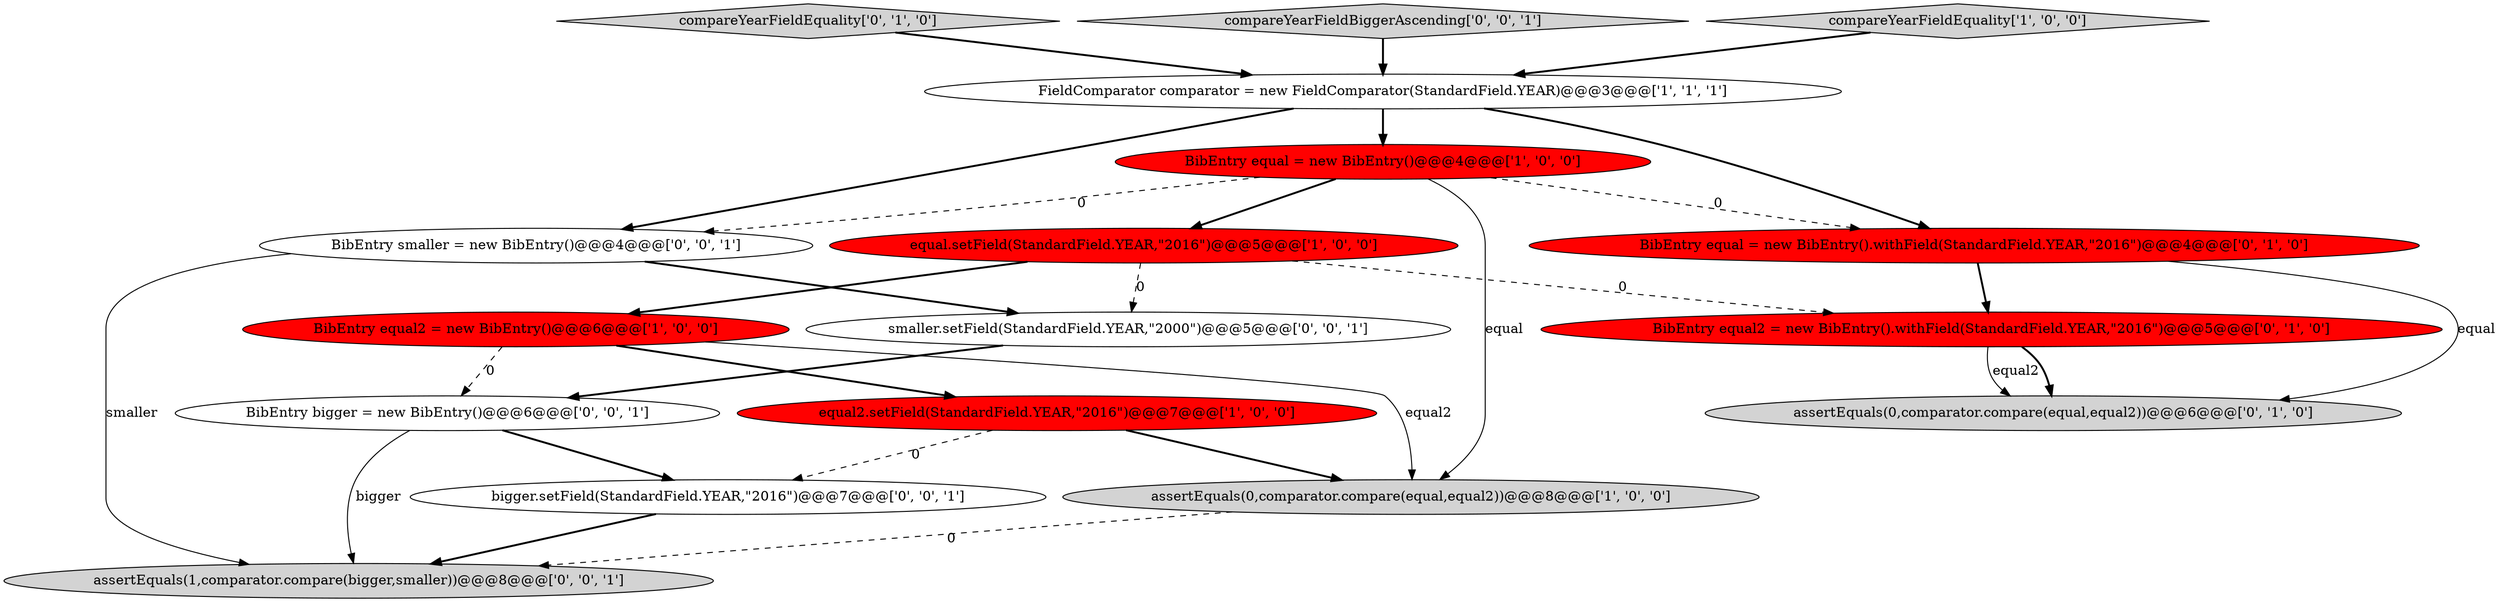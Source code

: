 digraph {
16 [style = filled, label = "BibEntry smaller = new BibEntry()@@@4@@@['0', '0', '1']", fillcolor = white, shape = ellipse image = "AAA0AAABBB3BBB"];
11 [style = filled, label = "BibEntry bigger = new BibEntry()@@@6@@@['0', '0', '1']", fillcolor = white, shape = ellipse image = "AAA0AAABBB3BBB"];
1 [style = filled, label = "equal2.setField(StandardField.YEAR,\"2016\")@@@7@@@['1', '0', '0']", fillcolor = red, shape = ellipse image = "AAA1AAABBB1BBB"];
5 [style = filled, label = "equal.setField(StandardField.YEAR,\"2016\")@@@5@@@['1', '0', '0']", fillcolor = red, shape = ellipse image = "AAA1AAABBB1BBB"];
3 [style = filled, label = "BibEntry equal2 = new BibEntry()@@@6@@@['1', '0', '0']", fillcolor = red, shape = ellipse image = "AAA1AAABBB1BBB"];
9 [style = filled, label = "assertEquals(0,comparator.compare(equal,equal2))@@@6@@@['0', '1', '0']", fillcolor = lightgray, shape = ellipse image = "AAA0AAABBB2BBB"];
7 [style = filled, label = "compareYearFieldEquality['0', '1', '0']", fillcolor = lightgray, shape = diamond image = "AAA0AAABBB2BBB"];
15 [style = filled, label = "bigger.setField(StandardField.YEAR,\"2016\")@@@7@@@['0', '0', '1']", fillcolor = white, shape = ellipse image = "AAA0AAABBB3BBB"];
8 [style = filled, label = "BibEntry equal2 = new BibEntry().withField(StandardField.YEAR,\"2016\")@@@5@@@['0', '1', '0']", fillcolor = red, shape = ellipse image = "AAA1AAABBB2BBB"];
0 [style = filled, label = "assertEquals(0,comparator.compare(equal,equal2))@@@8@@@['1', '0', '0']", fillcolor = lightgray, shape = ellipse image = "AAA0AAABBB1BBB"];
12 [style = filled, label = "assertEquals(1,comparator.compare(bigger,smaller))@@@8@@@['0', '0', '1']", fillcolor = lightgray, shape = ellipse image = "AAA0AAABBB3BBB"];
13 [style = filled, label = "compareYearFieldBiggerAscending['0', '0', '1']", fillcolor = lightgray, shape = diamond image = "AAA0AAABBB3BBB"];
10 [style = filled, label = "BibEntry equal = new BibEntry().withField(StandardField.YEAR,\"2016\")@@@4@@@['0', '1', '0']", fillcolor = red, shape = ellipse image = "AAA1AAABBB2BBB"];
14 [style = filled, label = "smaller.setField(StandardField.YEAR,\"2000\")@@@5@@@['0', '0', '1']", fillcolor = white, shape = ellipse image = "AAA0AAABBB3BBB"];
6 [style = filled, label = "compareYearFieldEquality['1', '0', '0']", fillcolor = lightgray, shape = diamond image = "AAA0AAABBB1BBB"];
2 [style = filled, label = "FieldComparator comparator = new FieldComparator(StandardField.YEAR)@@@3@@@['1', '1', '1']", fillcolor = white, shape = ellipse image = "AAA0AAABBB1BBB"];
4 [style = filled, label = "BibEntry equal = new BibEntry()@@@4@@@['1', '0', '0']", fillcolor = red, shape = ellipse image = "AAA1AAABBB1BBB"];
5->3 [style = bold, label=""];
5->14 [style = dashed, label="0"];
4->16 [style = dashed, label="0"];
3->1 [style = bold, label=""];
1->15 [style = dashed, label="0"];
11->12 [style = solid, label="bigger"];
1->0 [style = bold, label=""];
10->9 [style = solid, label="equal"];
0->12 [style = dashed, label="0"];
2->10 [style = bold, label=""];
2->4 [style = bold, label=""];
11->15 [style = bold, label=""];
6->2 [style = bold, label=""];
2->16 [style = bold, label=""];
8->9 [style = solid, label="equal2"];
3->0 [style = solid, label="equal2"];
10->8 [style = bold, label=""];
7->2 [style = bold, label=""];
8->9 [style = bold, label=""];
4->0 [style = solid, label="equal"];
5->8 [style = dashed, label="0"];
16->14 [style = bold, label=""];
15->12 [style = bold, label=""];
4->10 [style = dashed, label="0"];
14->11 [style = bold, label=""];
4->5 [style = bold, label=""];
3->11 [style = dashed, label="0"];
13->2 [style = bold, label=""];
16->12 [style = solid, label="smaller"];
}
